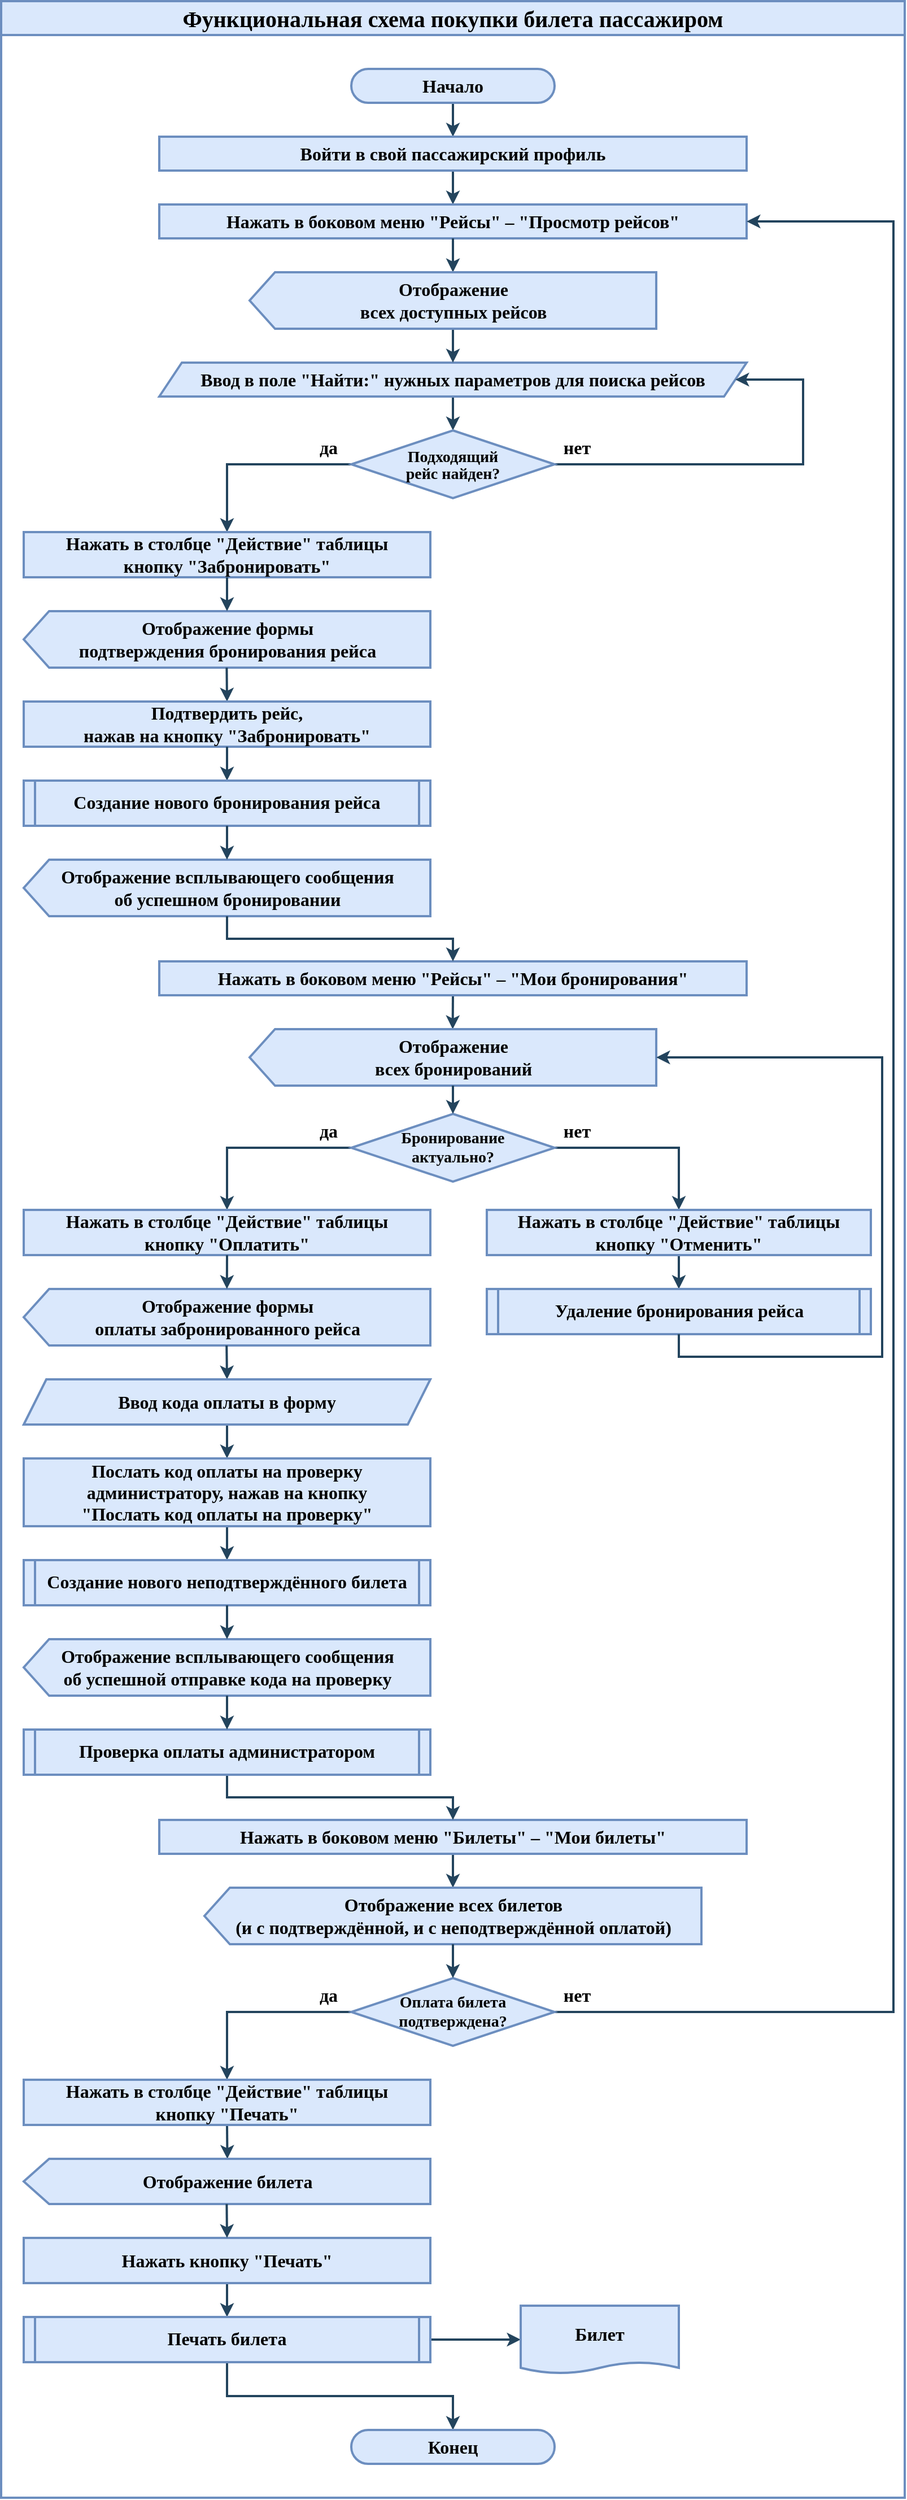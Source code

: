 <mxfile version="24.1.0" type="device">
  <diagram name="Функциональная схема" id="vQrP_FNyO64nTWhNYcAW">
    <mxGraphModel dx="2333" dy="1593" grid="1" gridSize="10" guides="1" tooltips="1" connect="1" arrows="1" fold="1" page="1" pageScale="1" pageWidth="827" pageHeight="1169" math="0" shadow="0">
      <root>
        <mxCell id="0" />
        <mxCell id="1" parent="0" />
        <mxCell id="8mkqQgr7DWQdwDWj-oUN-1" value="" style="rounded=0;whiteSpace=wrap;html=1;movable=0;resizable=0;rotatable=0;deletable=0;editable=0;locked=1;connectable=0;strokeWidth=2;fillColor=default;strokeColor=#6c8ebf;" vertex="1" parent="1">
          <mxGeometry x="10" y="40" width="800" height="2180" as="geometry" />
        </mxCell>
        <mxCell id="8mkqQgr7DWQdwDWj-oUN-2" value="&lt;font face=&quot;Times New Roman&quot;&gt;Функциональная схема покупки билета пассажиром&lt;/font&gt;" style="rounded=0;whiteSpace=wrap;html=1;fillColor=#dae8fc;strokeColor=#6c8ebf;fontStyle=1;strokeWidth=2;movable=0;resizable=0;rotatable=0;deletable=0;editable=0;locked=1;connectable=0;fontSize=20;" vertex="1" parent="1">
          <mxGeometry x="10" y="10" width="800" height="30" as="geometry" />
        </mxCell>
        <mxCell id="8mkqQgr7DWQdwDWj-oUN-6" style="rounded=0;orthogonalLoop=1;jettySize=auto;html=1;exitX=0.5;exitY=1;exitDx=0;exitDy=0;entryX=0.5;entryY=0;entryDx=0;entryDy=0;fillColor=#bac8d3;strokeColor=#23445d;strokeWidth=2;" edge="1" parent="1" source="8mkqQgr7DWQdwDWj-oUN-3" target="8mkqQgr7DWQdwDWj-oUN-4">
          <mxGeometry relative="1" as="geometry" />
        </mxCell>
        <mxCell id="8mkqQgr7DWQdwDWj-oUN-3" value="Начало" style="rounded=1;whiteSpace=wrap;html=1;fontFamily=Times New Roman;fontSize=16;fontStyle=1;arcSize=50;fillColor=#dae8fc;strokeColor=#6c8ebf;strokeWidth=2;" vertex="1" parent="1">
          <mxGeometry x="320" y="70" width="180" height="30" as="geometry" />
        </mxCell>
        <mxCell id="8mkqQgr7DWQdwDWj-oUN-9" style="rounded=0;orthogonalLoop=1;jettySize=auto;html=1;exitX=0.5;exitY=1;exitDx=0;exitDy=0;entryX=0.5;entryY=0;entryDx=0;entryDy=0;fillColor=#bac8d3;strokeColor=#23445d;strokeWidth=2;" edge="1" parent="1" source="8mkqQgr7DWQdwDWj-oUN-4" target="8mkqQgr7DWQdwDWj-oUN-8">
          <mxGeometry relative="1" as="geometry" />
        </mxCell>
        <mxCell id="8mkqQgr7DWQdwDWj-oUN-4" value="Войти в свой пассажирский профиль" style="rounded=0;whiteSpace=wrap;html=1;fontFamily=Times New Roman;fontSize=16;fontStyle=1;fillColor=#dae8fc;strokeColor=#6c8ebf;strokeWidth=2;" vertex="1" parent="1">
          <mxGeometry x="150" y="130" width="520" height="30" as="geometry" />
        </mxCell>
        <mxCell id="8mkqQgr7DWQdwDWj-oUN-8" value="Нажать в боковом меню &quot;Рейсы&quot;&amp;nbsp;&lt;span style=&quot;font-family: &amp;quot;Times New Roman&amp;quot;, serif; font-size: 16px; background-color: initial;&quot;&gt;–&lt;/span&gt;&amp;nbsp;&quot;Просмотр рейсов&quot;" style="rounded=0;whiteSpace=wrap;html=1;fontFamily=Times New Roman;fontSize=16;fontStyle=1;fillColor=#dae8fc;strokeColor=#6c8ebf;strokeWidth=2;" vertex="1" parent="1">
          <mxGeometry x="150" y="190" width="520" height="30" as="geometry" />
        </mxCell>
        <mxCell id="8mkqQgr7DWQdwDWj-oUN-24" style="rounded=0;orthogonalLoop=1;jettySize=auto;html=1;exitX=0.5;exitY=1;exitDx=0;exitDy=0;entryX=0.5;entryY=0;entryDx=0;entryDy=0;fillColor=#bac8d3;strokeColor=#23445d;strokeWidth=2;" edge="1" parent="1" source="8mkqQgr7DWQdwDWj-oUN-14" target="8mkqQgr7DWQdwDWj-oUN-23">
          <mxGeometry relative="1" as="geometry" />
        </mxCell>
        <mxCell id="8mkqQgr7DWQdwDWj-oUN-14" value="Ввод в поле &quot;Найти:&quot; нужных параметров для поиска рейсов" style="shape=parallelogram;perimeter=parallelogramPerimeter;whiteSpace=wrap;html=1;fixedSize=1;fillColor=#dae8fc;strokeColor=#6c8ebf;strokeWidth=2;fontFamily=Times New Roman;fontSize=16;fontStyle=1" vertex="1" parent="1">
          <mxGeometry x="150" y="330" width="520" height="30" as="geometry" />
        </mxCell>
        <mxCell id="8mkqQgr7DWQdwDWj-oUN-21" style="rounded=0;orthogonalLoop=1;jettySize=auto;html=1;exitX=0.5;exitY=1;exitDx=0;exitDy=0;fillColor=#bac8d3;strokeColor=#23445d;strokeWidth=2;" edge="1" parent="1" source="8mkqQgr7DWQdwDWj-oUN-8">
          <mxGeometry relative="1" as="geometry">
            <mxPoint x="420" y="170" as="sourcePoint" />
            <mxPoint x="410" y="250" as="targetPoint" />
          </mxGeometry>
        </mxCell>
        <mxCell id="8mkqQgr7DWQdwDWj-oUN-22" style="rounded=0;orthogonalLoop=1;jettySize=auto;html=1;fillColor=#bac8d3;strokeColor=#23445d;strokeWidth=2;entryX=0.5;entryY=0;entryDx=0;entryDy=0;" edge="1" parent="1" target="8mkqQgr7DWQdwDWj-oUN-14">
          <mxGeometry relative="1" as="geometry">
            <mxPoint x="410" y="300" as="sourcePoint" />
            <mxPoint x="420" y="260" as="targetPoint" />
          </mxGeometry>
        </mxCell>
        <mxCell id="8mkqQgr7DWQdwDWj-oUN-25" style="rounded=0;orthogonalLoop=1;jettySize=auto;html=1;exitX=1;exitY=0.5;exitDx=0;exitDy=0;entryX=1;entryY=0.5;entryDx=0;entryDy=0;fillColor=#bac8d3;strokeColor=#23445d;strokeWidth=2;" edge="1" parent="1" source="8mkqQgr7DWQdwDWj-oUN-23" target="8mkqQgr7DWQdwDWj-oUN-14">
          <mxGeometry relative="1" as="geometry">
            <Array as="points">
              <mxPoint x="720" y="420" />
              <mxPoint x="720" y="345" />
            </Array>
          </mxGeometry>
        </mxCell>
        <mxCell id="8mkqQgr7DWQdwDWj-oUN-27" style="edgeStyle=orthogonalEdgeStyle;rounded=0;orthogonalLoop=1;jettySize=auto;html=1;exitX=0;exitY=0.5;exitDx=0;exitDy=0;entryX=0.5;entryY=0;entryDx=0;entryDy=0;fillColor=#bac8d3;strokeColor=#23445d;strokeWidth=2;" edge="1" parent="1" source="8mkqQgr7DWQdwDWj-oUN-23" target="8mkqQgr7DWQdwDWj-oUN-26">
          <mxGeometry relative="1" as="geometry" />
        </mxCell>
        <mxCell id="8mkqQgr7DWQdwDWj-oUN-23" value="&lt;font style=&quot;font-size: 14px;&quot;&gt;Подходящий&lt;/font&gt;&lt;div style=&quot;line-height: 90%; font-size: 14px;&quot;&gt;&lt;font style=&quot;font-size: 14px;&quot;&gt;рейс&amp;nbsp;&lt;span style=&quot;background-color: initial; font-size: 14px;&quot;&gt;найден?&lt;/span&gt;&lt;/font&gt;&lt;/div&gt;" style="rhombus;whiteSpace=wrap;html=1;fillColor=#dae8fc;strokeColor=#6c8ebf;strokeWidth=2;fontFamily=Times New Roman;fontSize=14;fontStyle=1;verticalAlign=middle;" vertex="1" parent="1">
          <mxGeometry x="320" y="390" width="180" height="60" as="geometry" />
        </mxCell>
        <mxCell id="8mkqQgr7DWQdwDWj-oUN-26" value="Нажать в столбце &quot;Действие&quot; таблицы&lt;div&gt;кнопку &quot;Забронировать&quot;&lt;/div&gt;" style="rounded=0;whiteSpace=wrap;html=1;fontFamily=Times New Roman;fontSize=16;fontStyle=1;fillColor=#dae8fc;strokeColor=#6c8ebf;strokeWidth=2;" vertex="1" parent="1">
          <mxGeometry x="30" y="480" width="360" height="40" as="geometry" />
        </mxCell>
        <mxCell id="8mkqQgr7DWQdwDWj-oUN-28" value="&lt;font style=&quot;font-size: 16px;&quot;&gt;Отображение формы&lt;br&gt;&lt;/font&gt;&lt;div&gt;&lt;font style=&quot;font-size: 16px;&quot;&gt;подтверждения бронирования рейса&lt;/font&gt;&lt;/div&gt;" style="html=1;shadow=0;dashed=0;align=center;verticalAlign=middle;shape=mxgraph.arrows2.arrow;dy=0;dx=22.48;notch=0;flipV=0;flipH=1;fontFamily=Times New Roman;fontStyle=1;fontSize=16;fillColor=#dae8fc;strokeColor=#6c8ebf;strokeWidth=2;" vertex="1" parent="1">
          <mxGeometry x="30" y="550" width="360" height="50" as="geometry" />
        </mxCell>
        <mxCell id="8mkqQgr7DWQdwDWj-oUN-29" style="rounded=0;orthogonalLoop=1;jettySize=auto;html=1;exitX=0.5;exitY=1;exitDx=0;exitDy=0;fillColor=#bac8d3;strokeColor=#23445d;strokeWidth=2;" edge="1" parent="1" source="8mkqQgr7DWQdwDWj-oUN-26">
          <mxGeometry relative="1" as="geometry">
            <mxPoint x="420" y="370" as="sourcePoint" />
            <mxPoint x="210" y="550" as="targetPoint" />
          </mxGeometry>
        </mxCell>
        <mxCell id="8mkqQgr7DWQdwDWj-oUN-30" style="rounded=0;orthogonalLoop=1;jettySize=auto;html=1;exitX=0.5;exitY=1;exitDx=0;exitDy=0;fillColor=#bac8d3;strokeColor=#23445d;strokeWidth=2;entryX=0.5;entryY=0;entryDx=0;entryDy=0;" edge="1" parent="1" target="8mkqQgr7DWQdwDWj-oUN-31">
          <mxGeometry relative="1" as="geometry">
            <mxPoint x="209.71" y="600" as="sourcePoint" />
            <mxPoint x="230" y="620" as="targetPoint" />
          </mxGeometry>
        </mxCell>
        <mxCell id="8mkqQgr7DWQdwDWj-oUN-31" value="Подтвердить рейс,&lt;div&gt;нажав на кнопку &quot;Забронировать&quot;&lt;/div&gt;" style="rounded=0;whiteSpace=wrap;html=1;fontFamily=Times New Roman;fontSize=16;fontStyle=1;fillColor=#dae8fc;strokeColor=#6c8ebf;strokeWidth=2;" vertex="1" parent="1">
          <mxGeometry x="30" y="630" width="360" height="40" as="geometry" />
        </mxCell>
        <mxCell id="8mkqQgr7DWQdwDWj-oUN-32" value="&lt;font style=&quot;font-size: 16px;&quot;&gt;Отображение всплывающего&amp;nbsp;&lt;/font&gt;&lt;span style=&quot;background-color: initial;&quot;&gt;сообщения&lt;/span&gt;&lt;div&gt;&lt;span style=&quot;background-color: initial;&quot;&gt;об успешном бронировании&lt;/span&gt;&lt;/div&gt;" style="html=1;shadow=0;dashed=0;align=center;verticalAlign=middle;shape=mxgraph.arrows2.arrow;dy=0;dx=22.48;notch=0;flipV=0;flipH=1;fontFamily=Times New Roman;fontStyle=1;fontSize=16;fillColor=#dae8fc;strokeColor=#6c8ebf;strokeWidth=2;" vertex="1" parent="1">
          <mxGeometry x="30" y="770" width="360" height="50" as="geometry" />
        </mxCell>
        <mxCell id="8mkqQgr7DWQdwDWj-oUN-34" style="rounded=0;orthogonalLoop=1;jettySize=auto;html=1;exitX=0.5;exitY=1;exitDx=0;exitDy=0;fillColor=#bac8d3;strokeColor=#23445d;strokeWidth=2;entryX=0.5;entryY=0;entryDx=0;entryDy=0;" edge="1" parent="1" source="8mkqQgr7DWQdwDWj-oUN-31" target="8mkqQgr7DWQdwDWj-oUN-53">
          <mxGeometry relative="1" as="geometry">
            <mxPoint x="219.71" y="610" as="sourcePoint" />
            <mxPoint x="210" y="700" as="targetPoint" />
          </mxGeometry>
        </mxCell>
        <mxCell id="8mkqQgr7DWQdwDWj-oUN-40" style="rounded=0;orthogonalLoop=1;jettySize=auto;html=1;exitX=0.5;exitY=1;exitDx=0;exitDy=0;fillColor=#bac8d3;strokeColor=#23445d;strokeWidth=2;" edge="1" parent="1" source="8mkqQgr7DWQdwDWj-oUN-35">
          <mxGeometry relative="1" as="geometry">
            <mxPoint x="409.793" y="920" as="targetPoint" />
          </mxGeometry>
        </mxCell>
        <mxCell id="8mkqQgr7DWQdwDWj-oUN-35" value="Нажать в боковом меню &quot;Рейсы&quot;&amp;nbsp;&lt;span style=&quot;font-family: &amp;quot;Times New Roman&amp;quot;, serif; font-size: 16px; background-color: initial;&quot;&gt;–&lt;/span&gt;&amp;nbsp;&quot;Мои бронирования&quot;" style="rounded=0;whiteSpace=wrap;html=1;fontFamily=Times New Roman;fontSize=16;fontStyle=1;fillColor=#dae8fc;strokeColor=#6c8ebf;strokeWidth=2;" vertex="1" parent="1">
          <mxGeometry x="150" y="860" width="520" height="30" as="geometry" />
        </mxCell>
        <mxCell id="8mkqQgr7DWQdwDWj-oUN-37" style="rounded=0;orthogonalLoop=1;jettySize=auto;html=1;fillColor=#bac8d3;strokeColor=#23445d;strokeWidth=2;entryX=0.5;entryY=0;entryDx=0;entryDy=0;" edge="1" parent="1" target="8mkqQgr7DWQdwDWj-oUN-35">
          <mxGeometry relative="1" as="geometry">
            <mxPoint x="210" y="820" as="sourcePoint" />
            <mxPoint x="220" y="780" as="targetPoint" />
            <Array as="points">
              <mxPoint x="210" y="840" />
              <mxPoint x="410" y="840" />
            </Array>
          </mxGeometry>
        </mxCell>
        <mxCell id="8mkqQgr7DWQdwDWj-oUN-38" value="&lt;font style=&quot;font-size: 16px;&quot;&gt;Отображение&lt;br&gt;&lt;/font&gt;&lt;div&gt;&lt;font style=&quot;font-size: 16px;&quot;&gt;всех доступных рейсов&lt;/font&gt;&lt;/div&gt;" style="html=1;shadow=0;dashed=0;align=center;verticalAlign=middle;shape=mxgraph.arrows2.arrow;dy=0;dx=22.48;notch=0;flipV=0;flipH=1;fontFamily=Times New Roman;fontStyle=1;fontSize=16;fillColor=#dae8fc;strokeColor=#6c8ebf;strokeWidth=2;" vertex="1" parent="1">
          <mxGeometry x="230" y="250" width="360" height="50" as="geometry" />
        </mxCell>
        <mxCell id="8mkqQgr7DWQdwDWj-oUN-39" value="&lt;font style=&quot;font-size: 16px;&quot;&gt;Отображение&lt;br&gt;&lt;/font&gt;&lt;div&gt;&lt;font style=&quot;font-size: 16px;&quot;&gt;всех бронирований&lt;/font&gt;&lt;/div&gt;" style="html=1;shadow=0;dashed=0;align=center;verticalAlign=middle;shape=mxgraph.arrows2.arrow;dy=0;dx=22.48;notch=0;flipV=0;flipH=1;fontFamily=Times New Roman;fontStyle=1;fontSize=16;fillColor=#dae8fc;strokeColor=#6c8ebf;strokeWidth=2;" vertex="1" parent="1">
          <mxGeometry x="230" y="920" width="360" height="50" as="geometry" />
        </mxCell>
        <mxCell id="8mkqQgr7DWQdwDWj-oUN-41" style="rounded=0;orthogonalLoop=1;jettySize=auto;html=1;exitX=1;exitY=0.5;exitDx=0;exitDy=0;fillColor=#bac8d3;strokeColor=#23445d;strokeWidth=2;entryX=0.5;entryY=0;entryDx=0;entryDy=0;edgeStyle=orthogonalEdgeStyle;" edge="1" parent="1" source="8mkqQgr7DWQdwDWj-oUN-43" target="8mkqQgr7DWQdwDWj-oUN-47">
          <mxGeometry relative="1" as="geometry">
            <mxPoint x="590" y="1025" as="targetPoint" />
          </mxGeometry>
        </mxCell>
        <mxCell id="8mkqQgr7DWQdwDWj-oUN-42" style="rounded=0;orthogonalLoop=1;jettySize=auto;html=1;exitX=0;exitY=0.5;exitDx=0;exitDy=0;fillColor=#bac8d3;strokeColor=#23445d;strokeWidth=2;entryX=0.5;entryY=0;entryDx=0;entryDy=0;edgeStyle=orthogonalEdgeStyle;" edge="1" parent="1" source="8mkqQgr7DWQdwDWj-oUN-43" target="8mkqQgr7DWQdwDWj-oUN-45">
          <mxGeometry relative="1" as="geometry">
            <mxPoint x="220" y="1025" as="targetPoint" />
          </mxGeometry>
        </mxCell>
        <mxCell id="8mkqQgr7DWQdwDWj-oUN-43" value="Бронирование&lt;div&gt;актуально?&lt;/div&gt;" style="rhombus;whiteSpace=wrap;html=1;fillColor=#dae8fc;strokeColor=#6c8ebf;strokeWidth=2;fontFamily=Times New Roman;fontSize=14;fontStyle=1;verticalAlign=middle;" vertex="1" parent="1">
          <mxGeometry x="320" y="995" width="180" height="60" as="geometry" />
        </mxCell>
        <mxCell id="8mkqQgr7DWQdwDWj-oUN-44" style="rounded=0;orthogonalLoop=1;jettySize=auto;html=1;fillColor=#bac8d3;strokeColor=#23445d;strokeWidth=2;entryX=0.5;entryY=0;entryDx=0;entryDy=0;" edge="1" parent="1" target="8mkqQgr7DWQdwDWj-oUN-43">
          <mxGeometry relative="1" as="geometry">
            <mxPoint x="419.793" y="930" as="targetPoint" />
            <mxPoint x="410" y="970" as="sourcePoint" />
            <Array as="points" />
          </mxGeometry>
        </mxCell>
        <mxCell id="8mkqQgr7DWQdwDWj-oUN-45" value="Нажать в столбце &quot;Действие&quot; таблицы&lt;div&gt;кнопку &quot;Оплатить&quot;&lt;/div&gt;" style="rounded=0;whiteSpace=wrap;html=1;fontFamily=Times New Roman;fontSize=16;fontStyle=1;fillColor=#dae8fc;strokeColor=#6c8ebf;strokeWidth=2;" vertex="1" parent="1">
          <mxGeometry x="30" y="1080" width="360" height="40" as="geometry" />
        </mxCell>
        <mxCell id="8mkqQgr7DWQdwDWj-oUN-57" style="rounded=0;orthogonalLoop=1;jettySize=auto;html=1;exitX=0.5;exitY=1;exitDx=0;exitDy=0;entryX=0.5;entryY=0;entryDx=0;entryDy=0;strokeWidth=2;fillColor=#bac8d3;strokeColor=#23445d;" edge="1" parent="1" source="8mkqQgr7DWQdwDWj-oUN-47" target="8mkqQgr7DWQdwDWj-oUN-56">
          <mxGeometry relative="1" as="geometry" />
        </mxCell>
        <mxCell id="8mkqQgr7DWQdwDWj-oUN-47" value="Нажать в столбце &quot;Действие&quot; таблицы&lt;div&gt;кнопку &quot;Отменить&quot;&lt;/div&gt;" style="rounded=0;whiteSpace=wrap;html=1;fontFamily=Times New Roman;fontSize=16;fontStyle=1;fillColor=#dae8fc;strokeColor=#6c8ebf;strokeWidth=2;" vertex="1" parent="1">
          <mxGeometry x="440" y="1080" width="340" height="40" as="geometry" />
        </mxCell>
        <mxCell id="8mkqQgr7DWQdwDWj-oUN-48" value="&lt;font style=&quot;font-size: 16px;&quot;&gt;&lt;b&gt;да&lt;/b&gt;&lt;/font&gt;" style="text;html=1;align=center;verticalAlign=middle;whiteSpace=wrap;rounded=0;fontFamily=Times New Roman;" vertex="1" parent="1">
          <mxGeometry x="280" y="390" width="40" height="30" as="geometry" />
        </mxCell>
        <mxCell id="8mkqQgr7DWQdwDWj-oUN-49" value="&lt;font style=&quot;font-size: 16px;&quot;&gt;&lt;b&gt;нет&lt;/b&gt;&lt;/font&gt;" style="text;html=1;align=center;verticalAlign=middle;whiteSpace=wrap;rounded=0;fontFamily=Times New Roman;" vertex="1" parent="1">
          <mxGeometry x="500" y="390" width="40" height="30" as="geometry" />
        </mxCell>
        <mxCell id="8mkqQgr7DWQdwDWj-oUN-51" value="&lt;font style=&quot;font-size: 16px;&quot;&gt;&lt;b&gt;да&lt;/b&gt;&lt;/font&gt;" style="text;html=1;align=center;verticalAlign=middle;whiteSpace=wrap;rounded=0;fontFamily=Times New Roman;" vertex="1" parent="1">
          <mxGeometry x="280" y="995" width="40" height="30" as="geometry" />
        </mxCell>
        <mxCell id="8mkqQgr7DWQdwDWj-oUN-52" value="&lt;font style=&quot;font-size: 16px;&quot;&gt;&lt;b&gt;нет&lt;/b&gt;&lt;/font&gt;" style="text;html=1;align=center;verticalAlign=middle;whiteSpace=wrap;rounded=0;fontFamily=Times New Roman;" vertex="1" parent="1">
          <mxGeometry x="500" y="995" width="40" height="30" as="geometry" />
        </mxCell>
        <mxCell id="8mkqQgr7DWQdwDWj-oUN-53" value="&lt;font style=&quot;font-size: 16px;&quot;&gt;&lt;b&gt;Создание нового бронирования рейса&lt;/b&gt;&lt;/font&gt;" style="shape=process;whiteSpace=wrap;html=1;backgroundOutline=1;fillColor=#dae8fc;strokeColor=#6c8ebf;strokeWidth=2;size=0.028;fontFamily=Times New Roman;fontSize=17;" vertex="1" parent="1">
          <mxGeometry x="30" y="700" width="360" height="40" as="geometry" />
        </mxCell>
        <mxCell id="8mkqQgr7DWQdwDWj-oUN-55" style="rounded=0;orthogonalLoop=1;jettySize=auto;html=1;exitX=0.5;exitY=1;exitDx=0;exitDy=0;fillColor=#bac8d3;strokeColor=#23445d;strokeWidth=2;" edge="1" parent="1" source="8mkqQgr7DWQdwDWj-oUN-53">
          <mxGeometry relative="1" as="geometry">
            <mxPoint x="220" y="680" as="sourcePoint" />
            <mxPoint x="210" y="770" as="targetPoint" />
          </mxGeometry>
        </mxCell>
        <mxCell id="8mkqQgr7DWQdwDWj-oUN-56" value="&lt;font style=&quot;font-size: 16px;&quot;&gt;&lt;b&gt;Удаление бронирования рейса&lt;/b&gt;&lt;/font&gt;" style="shape=process;whiteSpace=wrap;html=1;backgroundOutline=1;fillColor=#dae8fc;strokeColor=#6c8ebf;strokeWidth=2;size=0.028;fontFamily=Times New Roman;fontSize=17;" vertex="1" parent="1">
          <mxGeometry x="440" y="1150" width="340" height="40" as="geometry" />
        </mxCell>
        <mxCell id="8mkqQgr7DWQdwDWj-oUN-58" value="&lt;font style=&quot;font-size: 16px;&quot;&gt;Отображение формы&lt;br&gt;&lt;/font&gt;&lt;div&gt;&lt;font style=&quot;font-size: 16px;&quot;&gt;оплаты забронированного рейса&lt;/font&gt;&lt;/div&gt;" style="html=1;shadow=0;dashed=0;align=center;verticalAlign=middle;shape=mxgraph.arrows2.arrow;dy=0;dx=22.48;notch=0;flipV=0;flipH=1;fontFamily=Times New Roman;fontStyle=1;fontSize=16;fillColor=#dae8fc;strokeColor=#6c8ebf;strokeWidth=2;" vertex="1" parent="1">
          <mxGeometry x="30" y="1150" width="360" height="50" as="geometry" />
        </mxCell>
        <mxCell id="8mkqQgr7DWQdwDWj-oUN-59" style="rounded=0;orthogonalLoop=1;jettySize=auto;html=1;exitX=0.5;exitY=1;exitDx=0;exitDy=0;fillColor=#bac8d3;strokeColor=#23445d;strokeWidth=2;" edge="1" parent="1" source="8mkqQgr7DWQdwDWj-oUN-45">
          <mxGeometry relative="1" as="geometry">
            <mxPoint x="209.91" y="1120" as="sourcePoint" />
            <mxPoint x="209.91" y="1150" as="targetPoint" />
          </mxGeometry>
        </mxCell>
        <mxCell id="8mkqQgr7DWQdwDWj-oUN-60" style="rounded=0;orthogonalLoop=1;jettySize=auto;html=1;exitX=0.5;exitY=1;exitDx=0;exitDy=0;fillColor=#bac8d3;strokeColor=#23445d;strokeWidth=2;entryX=0.5;entryY=0;entryDx=0;entryDy=0;" edge="1" parent="1" target="8mkqQgr7DWQdwDWj-oUN-61">
          <mxGeometry relative="1" as="geometry">
            <mxPoint x="209.62" y="1200" as="sourcePoint" />
            <mxPoint x="240" y="1220" as="targetPoint" />
          </mxGeometry>
        </mxCell>
        <mxCell id="8mkqQgr7DWQdwDWj-oUN-63" style="edgeStyle=orthogonalEdgeStyle;rounded=0;orthogonalLoop=1;jettySize=auto;html=1;exitX=0.5;exitY=1;exitDx=0;exitDy=0;entryX=0.5;entryY=0;entryDx=0;entryDy=0;fillColor=#bac8d3;strokeColor=#23445d;strokeWidth=2;" edge="1" parent="1" source="8mkqQgr7DWQdwDWj-oUN-61" target="8mkqQgr7DWQdwDWj-oUN-62">
          <mxGeometry relative="1" as="geometry" />
        </mxCell>
        <mxCell id="8mkqQgr7DWQdwDWj-oUN-61" value="Ввод кода оплаты в форму" style="shape=parallelogram;perimeter=parallelogramPerimeter;whiteSpace=wrap;html=1;fixedSize=1;fillColor=#dae8fc;strokeColor=#6c8ebf;strokeWidth=2;fontFamily=Times New Roman;fontSize=16;fontStyle=1" vertex="1" parent="1">
          <mxGeometry x="30" y="1230" width="360" height="40" as="geometry" />
        </mxCell>
        <mxCell id="8mkqQgr7DWQdwDWj-oUN-66" style="rounded=0;orthogonalLoop=1;jettySize=auto;html=1;exitX=0.5;exitY=1;exitDx=0;exitDy=0;fillColor=#bac8d3;strokeColor=#23445d;strokeWidth=2;" edge="1" parent="1" source="8mkqQgr7DWQdwDWj-oUN-62" target="8mkqQgr7DWQdwDWj-oUN-65">
          <mxGeometry relative="1" as="geometry" />
        </mxCell>
        <mxCell id="8mkqQgr7DWQdwDWj-oUN-62" value="&lt;font style=&quot;font-size: 16px;&quot;&gt;Послать код оплаты на проверку администратору,&amp;nbsp;&lt;span style=&quot;background-color: initial;&quot;&gt;нажав на кнопку&lt;/span&gt;&lt;/font&gt;&lt;div style=&quot;font-size: 16px;&quot;&gt;&lt;span style=&quot;background-color: initial;&quot;&gt;&lt;font style=&quot;font-size: 16px;&quot;&gt;&quot;Послать код оплаты на проверку&quot;&lt;/font&gt;&lt;/span&gt;&lt;/div&gt;" style="rounded=0;whiteSpace=wrap;html=1;fontFamily=Times New Roman;fontSize=15;fontStyle=1;fillColor=#dae8fc;strokeColor=#6c8ebf;strokeWidth=2;" vertex="1" parent="1">
          <mxGeometry x="30" y="1300" width="360" height="60" as="geometry" />
        </mxCell>
        <mxCell id="8mkqQgr7DWQdwDWj-oUN-64" value="&lt;font style=&quot;font-size: 16px;&quot;&gt;Отображение всплывающего&amp;nbsp;&lt;/font&gt;&lt;span style=&quot;background-color: initial;&quot;&gt;сообщения&lt;/span&gt;&lt;div&gt;&lt;span style=&quot;background-color: initial;&quot;&gt;об успешной отправке кода на проверку&lt;/span&gt;&lt;/div&gt;" style="html=1;shadow=0;dashed=0;align=center;verticalAlign=middle;shape=mxgraph.arrows2.arrow;dy=0;dx=22.48;notch=0;flipV=0;flipH=1;fontFamily=Times New Roman;fontStyle=1;fontSize=16;fillColor=#dae8fc;strokeColor=#6c8ebf;strokeWidth=2;" vertex="1" parent="1">
          <mxGeometry x="30" y="1460" width="360" height="50" as="geometry" />
        </mxCell>
        <mxCell id="8mkqQgr7DWQdwDWj-oUN-65" value="&lt;font style=&quot;font-size: 16px;&quot;&gt;&lt;b&gt;Создание нового неподтверждённого билета&lt;/b&gt;&lt;/font&gt;" style="shape=process;whiteSpace=wrap;html=1;backgroundOutline=1;fillColor=#dae8fc;strokeColor=#6c8ebf;strokeWidth=2;size=0.028;fontFamily=Times New Roman;fontSize=17;" vertex="1" parent="1">
          <mxGeometry x="30" y="1390" width="360" height="40" as="geometry" />
        </mxCell>
        <mxCell id="8mkqQgr7DWQdwDWj-oUN-67" style="rounded=0;orthogonalLoop=1;jettySize=auto;html=1;exitX=0.5;exitY=1;exitDx=0;exitDy=0;fillColor=#bac8d3;strokeColor=#23445d;strokeWidth=2;" edge="1" parent="1" source="8mkqQgr7DWQdwDWj-oUN-65">
          <mxGeometry relative="1" as="geometry">
            <mxPoint x="220" y="1370" as="sourcePoint" />
            <mxPoint x="210" y="1460" as="targetPoint" />
          </mxGeometry>
        </mxCell>
        <mxCell id="8mkqQgr7DWQdwDWj-oUN-71" style="rounded=0;orthogonalLoop=1;jettySize=auto;html=1;exitX=0.5;exitY=1;exitDx=0;exitDy=0;fillColor=#bac8d3;strokeColor=#23445d;strokeWidth=2;" edge="1" parent="1" source="8mkqQgr7DWQdwDWj-oUN-72">
          <mxGeometry relative="1" as="geometry">
            <mxPoint x="410" y="1680" as="targetPoint" />
          </mxGeometry>
        </mxCell>
        <mxCell id="8mkqQgr7DWQdwDWj-oUN-72" value="Нажать в боковом меню &quot;Билеты&quot;&amp;nbsp;&lt;span style=&quot;font-family: &amp;quot;Times New Roman&amp;quot;, serif; font-size: 16px; background-color: initial;&quot;&gt;–&lt;/span&gt;&amp;nbsp;&quot;Мои билеты&quot;" style="rounded=0;whiteSpace=wrap;html=1;fontFamily=Times New Roman;fontSize=16;fontStyle=1;fillColor=#dae8fc;strokeColor=#6c8ebf;strokeWidth=2;" vertex="1" parent="1">
          <mxGeometry x="150" y="1620" width="520" height="30" as="geometry" />
        </mxCell>
        <mxCell id="8mkqQgr7DWQdwDWj-oUN-73" style="rounded=0;orthogonalLoop=1;jettySize=auto;html=1;fillColor=#bac8d3;strokeColor=#23445d;strokeWidth=2;entryX=0.5;entryY=0;entryDx=0;entryDy=0;exitX=0.5;exitY=1;exitDx=0;exitDy=0;" edge="1" parent="1" target="8mkqQgr7DWQdwDWj-oUN-72" source="8mkqQgr7DWQdwDWj-oUN-83">
          <mxGeometry relative="1" as="geometry">
            <mxPoint x="110" y="1610" as="sourcePoint" />
            <mxPoint x="220" y="1470" as="targetPoint" />
            <Array as="points">
              <mxPoint x="210" y="1600" />
              <mxPoint x="410" y="1600" />
            </Array>
          </mxGeometry>
        </mxCell>
        <mxCell id="8mkqQgr7DWQdwDWj-oUN-74" value="&lt;font style=&quot;font-size: 16px;&quot;&gt;Отображение&amp;nbsp;&lt;/font&gt;&lt;span style=&quot;background-color: initial;&quot;&gt;всех билетов&lt;/span&gt;&lt;div&gt;&lt;span style=&quot;background-color: initial;&quot;&gt;(и с подтверждённой,&amp;nbsp;&lt;/span&gt;&lt;span style=&quot;background-color: initial;&quot;&gt;и с неподтверждённой оплатой)&lt;/span&gt;&lt;/div&gt;" style="html=1;shadow=0;dashed=0;align=center;verticalAlign=middle;shape=mxgraph.arrows2.arrow;dy=0;dx=22.48;notch=0;flipV=0;flipH=1;fontFamily=Times New Roman;fontStyle=1;fontSize=16;fillColor=#dae8fc;strokeColor=#6c8ebf;strokeWidth=2;" vertex="1" parent="1">
          <mxGeometry x="190" y="1680" width="440" height="50" as="geometry" />
        </mxCell>
        <mxCell id="8mkqQgr7DWQdwDWj-oUN-75" style="rounded=0;orthogonalLoop=1;jettySize=auto;html=1;exitX=1;exitY=0.5;exitDx=0;exitDy=0;fillColor=#bac8d3;strokeColor=#23445d;strokeWidth=2;edgeStyle=orthogonalEdgeStyle;entryX=1;entryY=0.5;entryDx=0;entryDy=0;" edge="1" parent="1" source="8mkqQgr7DWQdwDWj-oUN-77" target="8mkqQgr7DWQdwDWj-oUN-8">
          <mxGeometry relative="1" as="geometry">
            <mxPoint x="690" y="220" as="targetPoint" />
            <Array as="points">
              <mxPoint x="800" y="1790" />
              <mxPoint x="800" y="205" />
            </Array>
          </mxGeometry>
        </mxCell>
        <mxCell id="8mkqQgr7DWQdwDWj-oUN-76" style="rounded=0;orthogonalLoop=1;jettySize=auto;html=1;exitX=0;exitY=0.5;exitDx=0;exitDy=0;fillColor=#bac8d3;strokeColor=#23445d;strokeWidth=2;entryX=0.5;entryY=0;entryDx=0;entryDy=0;edgeStyle=orthogonalEdgeStyle;" edge="1" parent="1" source="8mkqQgr7DWQdwDWj-oUN-77" target="8mkqQgr7DWQdwDWj-oUN-79">
          <mxGeometry relative="1" as="geometry">
            <mxPoint x="220" y="1815" as="targetPoint" />
          </mxGeometry>
        </mxCell>
        <mxCell id="8mkqQgr7DWQdwDWj-oUN-77" value="Оплата билета&lt;div&gt;подтверждена?&lt;/div&gt;" style="rhombus;whiteSpace=wrap;html=1;fillColor=#dae8fc;strokeColor=#6c8ebf;strokeWidth=2;fontFamily=Times New Roman;fontSize=14;fontStyle=1;verticalAlign=middle;" vertex="1" parent="1">
          <mxGeometry x="320" y="1760" width="180" height="60" as="geometry" />
        </mxCell>
        <mxCell id="8mkqQgr7DWQdwDWj-oUN-78" style="rounded=0;orthogonalLoop=1;jettySize=auto;html=1;fillColor=#bac8d3;strokeColor=#23445d;strokeWidth=2;entryX=0.5;entryY=0;entryDx=0;entryDy=0;" edge="1" parent="1" target="8mkqQgr7DWQdwDWj-oUN-77">
          <mxGeometry relative="1" as="geometry">
            <mxPoint x="419.793" y="1720" as="targetPoint" />
            <mxPoint x="410" y="1730" as="sourcePoint" />
            <Array as="points" />
          </mxGeometry>
        </mxCell>
        <mxCell id="8mkqQgr7DWQdwDWj-oUN-88" style="edgeStyle=orthogonalEdgeStyle;rounded=0;orthogonalLoop=1;jettySize=auto;html=1;exitX=0.5;exitY=1;exitDx=0;exitDy=0;fillColor=#bac8d3;strokeColor=#23445d;strokeWidth=2;" edge="1" parent="1" source="8mkqQgr7DWQdwDWj-oUN-79">
          <mxGeometry relative="1" as="geometry">
            <mxPoint x="210.286" y="1920" as="targetPoint" />
          </mxGeometry>
        </mxCell>
        <mxCell id="8mkqQgr7DWQdwDWj-oUN-79" value="Нажать в столбце &quot;Действие&quot; таблицы&lt;div&gt;кнопку &quot;Печать&quot;&lt;/div&gt;" style="rounded=0;whiteSpace=wrap;html=1;fontFamily=Times New Roman;fontSize=16;fontStyle=1;fillColor=#dae8fc;strokeColor=#6c8ebf;strokeWidth=2;" vertex="1" parent="1">
          <mxGeometry x="30" y="1850" width="360" height="40" as="geometry" />
        </mxCell>
        <mxCell id="8mkqQgr7DWQdwDWj-oUN-81" value="&lt;font style=&quot;font-size: 16px;&quot;&gt;&lt;b&gt;да&lt;/b&gt;&lt;/font&gt;" style="text;html=1;align=center;verticalAlign=middle;whiteSpace=wrap;rounded=0;fontFamily=Times New Roman;" vertex="1" parent="1">
          <mxGeometry x="280" y="1760" width="40" height="30" as="geometry" />
        </mxCell>
        <mxCell id="8mkqQgr7DWQdwDWj-oUN-82" value="&lt;font style=&quot;font-size: 16px;&quot;&gt;&lt;b&gt;нет&lt;/b&gt;&lt;/font&gt;" style="text;html=1;align=center;verticalAlign=middle;whiteSpace=wrap;rounded=0;fontFamily=Times New Roman;" vertex="1" parent="1">
          <mxGeometry x="500" y="1760" width="40" height="30" as="geometry" />
        </mxCell>
        <mxCell id="8mkqQgr7DWQdwDWj-oUN-83" value="&lt;span style=&quot;font-size: 16px;&quot;&gt;&lt;b&gt;Проверка оплаты администратором&lt;/b&gt;&lt;/span&gt;" style="shape=process;whiteSpace=wrap;html=1;backgroundOutline=1;fillColor=#dae8fc;strokeColor=#6c8ebf;strokeWidth=2;size=0.028;fontFamily=Times New Roman;fontSize=17;" vertex="1" parent="1">
          <mxGeometry x="30" y="1540" width="360" height="40" as="geometry" />
        </mxCell>
        <mxCell id="8mkqQgr7DWQdwDWj-oUN-84" style="rounded=0;orthogonalLoop=1;jettySize=auto;html=1;fillColor=#bac8d3;strokeColor=#23445d;strokeWidth=2;entryX=0.5;entryY=0;entryDx=0;entryDy=0;" edge="1" parent="1" target="8mkqQgr7DWQdwDWj-oUN-83">
          <mxGeometry relative="1" as="geometry">
            <mxPoint x="210" y="1510" as="sourcePoint" />
            <mxPoint x="420" y="1660" as="targetPoint" />
          </mxGeometry>
        </mxCell>
        <mxCell id="8mkqQgr7DWQdwDWj-oUN-85" style="rounded=0;orthogonalLoop=1;jettySize=auto;html=1;exitX=0.5;exitY=1;exitDx=0;exitDy=0;fillColor=#bac8d3;strokeColor=#23445d;strokeWidth=2;entryX=0;entryY=0.5;entryDx=0;entryDy=0;entryPerimeter=0;" edge="1" parent="1" source="8mkqQgr7DWQdwDWj-oUN-56" target="8mkqQgr7DWQdwDWj-oUN-39">
          <mxGeometry relative="1" as="geometry">
            <mxPoint x="700" y="881.6" as="targetPoint" />
            <Array as="points">
              <mxPoint x="610" y="1210" />
              <mxPoint x="790" y="1210" />
              <mxPoint x="790" y="945" />
            </Array>
          </mxGeometry>
        </mxCell>
        <mxCell id="8mkqQgr7DWQdwDWj-oUN-86" value="&lt;font style=&quot;font-size: 16px;&quot;&gt;Отображение билета&lt;/font&gt;" style="html=1;shadow=0;dashed=0;align=center;verticalAlign=middle;shape=mxgraph.arrows2.arrow;dy=0;dx=22.48;notch=0;flipV=0;flipH=1;fontFamily=Times New Roman;fontStyle=1;fontSize=16;fillColor=#dae8fc;strokeColor=#6c8ebf;strokeWidth=2;" vertex="1" parent="1">
          <mxGeometry x="30" y="1920" width="360" height="40" as="geometry" />
        </mxCell>
        <mxCell id="8mkqQgr7DWQdwDWj-oUN-93" style="edgeStyle=orthogonalEdgeStyle;rounded=0;orthogonalLoop=1;jettySize=auto;html=1;exitX=0.5;exitY=1;exitDx=0;exitDy=0;entryX=0.5;entryY=0;entryDx=0;entryDy=0;fillColor=#bac8d3;strokeColor=#23445d;strokeWidth=2;" edge="1" parent="1" source="8mkqQgr7DWQdwDWj-oUN-87" target="8mkqQgr7DWQdwDWj-oUN-92">
          <mxGeometry relative="1" as="geometry" />
        </mxCell>
        <mxCell id="8mkqQgr7DWQdwDWj-oUN-87" value="Нажать&amp;nbsp;&lt;span style=&quot;background-color: initial;&quot;&gt;кнопку &quot;Печать&quot;&lt;/span&gt;" style="rounded=0;whiteSpace=wrap;html=1;fontFamily=Times New Roman;fontSize=16;fontStyle=1;fillColor=#dae8fc;strokeColor=#6c8ebf;strokeWidth=2;" vertex="1" parent="1">
          <mxGeometry x="30" y="1990" width="360" height="40" as="geometry" />
        </mxCell>
        <mxCell id="8mkqQgr7DWQdwDWj-oUN-90" style="rounded=0;orthogonalLoop=1;jettySize=auto;html=1;fillColor=#bac8d3;strokeColor=#23445d;strokeWidth=2;entryX=0.5;entryY=0;entryDx=0;entryDy=0;" edge="1" parent="1" target="8mkqQgr7DWQdwDWj-oUN-87">
          <mxGeometry relative="1" as="geometry">
            <mxPoint x="240" y="1980" as="targetPoint" />
            <mxPoint x="209.71" y="1960" as="sourcePoint" />
            <Array as="points" />
          </mxGeometry>
        </mxCell>
        <mxCell id="8mkqQgr7DWQdwDWj-oUN-95" style="edgeStyle=orthogonalEdgeStyle;rounded=0;orthogonalLoop=1;jettySize=auto;html=1;exitX=0.5;exitY=1;exitDx=0;exitDy=0;entryX=0.5;entryY=0;entryDx=0;entryDy=0;fillColor=#bac8d3;strokeColor=#23445d;strokeWidth=2;" edge="1" parent="1" source="8mkqQgr7DWQdwDWj-oUN-92" target="8mkqQgr7DWQdwDWj-oUN-94">
          <mxGeometry relative="1" as="geometry" />
        </mxCell>
        <mxCell id="8mkqQgr7DWQdwDWj-oUN-97" style="edgeStyle=orthogonalEdgeStyle;rounded=0;orthogonalLoop=1;jettySize=auto;html=1;exitX=1;exitY=0.5;exitDx=0;exitDy=0;entryX=0;entryY=0.5;entryDx=0;entryDy=0;fillColor=#bac8d3;strokeColor=#23445d;strokeWidth=2;" edge="1" parent="1" source="8mkqQgr7DWQdwDWj-oUN-92" target="8mkqQgr7DWQdwDWj-oUN-96">
          <mxGeometry relative="1" as="geometry" />
        </mxCell>
        <mxCell id="8mkqQgr7DWQdwDWj-oUN-92" value="&lt;span style=&quot;font-size: 16px;&quot;&gt;&lt;b&gt;Печать билета&lt;/b&gt;&lt;/span&gt;" style="shape=process;whiteSpace=wrap;html=1;backgroundOutline=1;fillColor=#dae8fc;strokeColor=#6c8ebf;strokeWidth=2;size=0.028;fontFamily=Times New Roman;fontSize=17;" vertex="1" parent="1">
          <mxGeometry x="30" y="2060" width="360" height="40" as="geometry" />
        </mxCell>
        <mxCell id="8mkqQgr7DWQdwDWj-oUN-94" value="Конец" style="rounded=1;whiteSpace=wrap;html=1;fontFamily=Times New Roman;fontSize=16;fontStyle=1;arcSize=50;fillColor=#dae8fc;strokeColor=#6c8ebf;strokeWidth=2;" vertex="1" parent="1">
          <mxGeometry x="320" y="2160" width="180" height="30" as="geometry" />
        </mxCell>
        <mxCell id="8mkqQgr7DWQdwDWj-oUN-96" value="Билет" style="shape=document;whiteSpace=wrap;html=1;boundedLbl=1;fillColor=#dae8fc;strokeColor=#6c8ebf;strokeWidth=2;fontFamily=Times New Roman;fontSize=16;fontStyle=1;size=0.167;" vertex="1" parent="1">
          <mxGeometry x="470" y="2050" width="140" height="60" as="geometry" />
        </mxCell>
      </root>
    </mxGraphModel>
  </diagram>
</mxfile>
